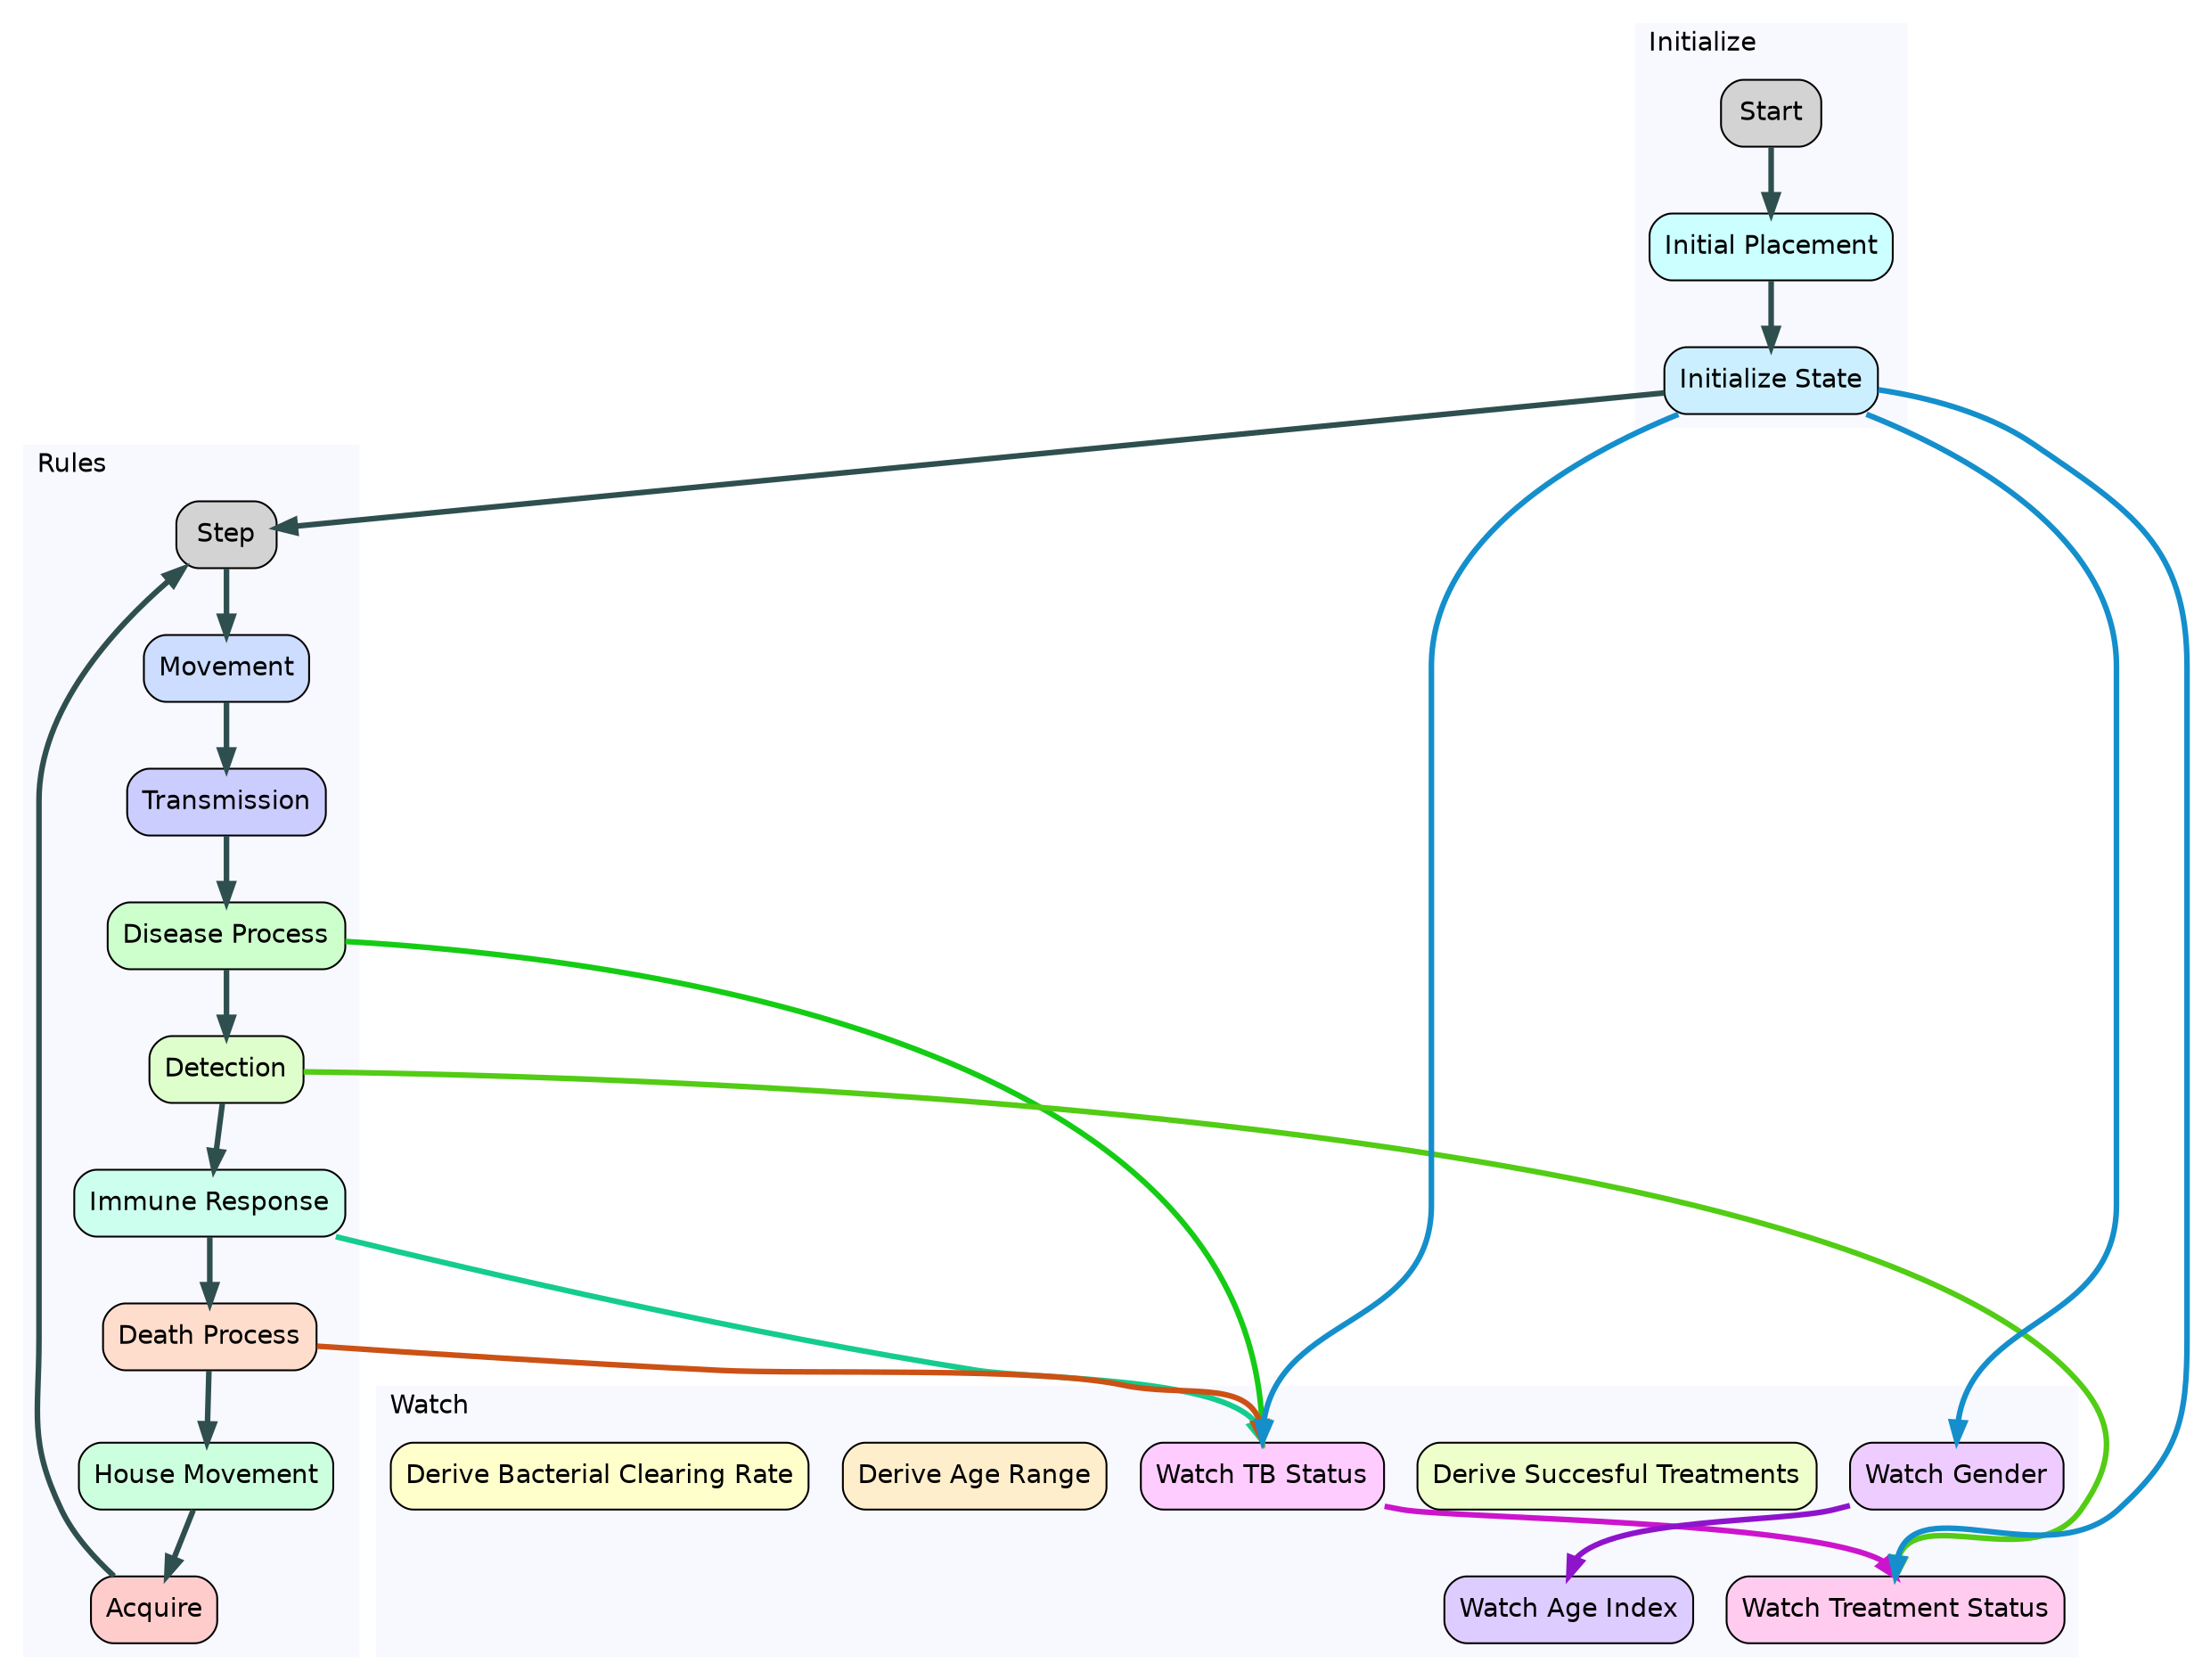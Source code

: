 digraph individual {
	compound=true;
	iteration [fontname=Helvetica,shape=box,fillcolor=lightgray,style="filled,rounded",label="Step"];
	start [fontname=Helvetica,shape=box,fillcolor=lightgray,style="filled,rounded",label="Start"];
	subgraph clusterWatch {
		label="Watch";
		fontname=Helvetica;
		style=filled;
		color=white;
		fillcolor=ghostwhite;
		labeljust=l;
		watchTBStatus [shape=box,style="rounded,filled",fontname=Helvetica,color=black,fillcolor="0.833, 0.2, 1.0",label="Watch TB Status",URL="individual_watchTBStatus.svg"];
		watchTBStatus ->  watchTreatmentStatus:n [color="0.833, 0.9 , 0.8",penwidth=3.0];
		watchTreatmentStatus [shape=box,style="rounded,filled",fontname=Helvetica,color=black,fillcolor="0.888, 0.2, 1.0",label="Watch Treatment Status",URL="individual_watchTreatmentStatus.svg"];
		deriveSuccesfulTreatments [shape=box,style="rounded,filled",fontname=Helvetica,color=black,fillcolor="0.222, 0.2, 1.0",label="Derive Succesful Treatments",URL="individual_deriveSuccesfulTreatments.svg"];
		watchGender [shape=box,style="rounded,filled",fontname=Helvetica,color=black,fillcolor="0.777, 0.2, 1.0",label="Watch Gender",URL="individual_watchGender.svg"];
		watchGender ->  watchAgeIndex:n [color="0.777, 0.9 , 0.8",penwidth=3.0];
		deriveAgeRange [shape=box,style="rounded,filled",fontname=Helvetica,color=black,fillcolor="0.111, 0.2, 1.0",label="Derive Age Range",URL="individual_deriveAgeRange.svg"];
		watchAgeIndex [shape=box,style="rounded,filled",fontname=Helvetica,color=black,fillcolor="0.722, 0.2, 1.0",label="Watch Age Index",URL="individual_watchAgeIndex.svg"];
		deriveBacterialClearingRate [shape=box,style="rounded,filled",fontname=Helvetica,color=black,fillcolor="0.166, 0.2, 1.0",label="Derive Bacterial Clearing Rate",URL="individual_deriveBacterialClearingRate.svg"];
	}
	subgraph clusterRule {
		label="Rules";
		fontname=Helvetica;
		style=filled;
		color=white;
		fillcolor=ghostwhite;
		labeljust=l;
		movement [shape=box,style="rounded,filled",fontname=Helvetica,color=black,fillcolor="0.611, 0.2, 1.0",label="Movement",URL="individual_movement.svg"];
		transmission [shape=box,style="rounded,filled",fontname=Helvetica,color=black,fillcolor="0.666, 0.2, 1.0",label="Transmission",URL="individual_transmission.svg"];
		diseaseProcess [shape=box,style="rounded,filled",fontname=Helvetica,color=black,fillcolor="0.333, 0.2, 1.0",label="Disease Process",URL="individual_diseaseProcess.svg"];
		diseaseProcess ->  watchTBStatus:n [color="0.333, 0.9 , 0.8",penwidth=3.0];
		detection [shape=box,style="rounded,filled",fontname=Helvetica,color=black,fillcolor="0.277, 0.2, 1.0",label="Detection",URL="individual_detection.svg"];
		detection ->  watchTreatmentStatus:n [color="0.277, 0.9 , 0.8",penwidth=3.0];
		immuneResponse [shape=box,style="rounded,filled",fontname=Helvetica,color=black,fillcolor="0.444, 0.2, 1.0",label="Immune Response",URL="individual_immuneResponse.svg"];
		immuneResponse ->  watchTBStatus:n [color="0.444, 0.9 , 0.8",penwidth=3.0];
		deathProcess [shape=box,style="rounded,filled",fontname=Helvetica,color=black,fillcolor="0.055, 0.2, 1.0",label="Death Process",URL="individual_deathProcess.svg"];
		deathProcess ->  watchTBStatus:n [color="0.055, 0.9 , 0.8",penwidth=3.0];
		houseMovement [shape=box,style="rounded,filled",fontname=Helvetica,color=black,fillcolor="0.388, 0.2, 1.0",label="House Movement",URL="individual_houseMovement.svg"];
		acquire [shape=box,style="rounded,filled",fontname=Helvetica,color=black,fillcolor="0.0, 0.2, 1.0",label="Acquire",URL="individual_acquire.svg"];
		iteration -> movement->transmission->diseaseProcess->detection->immuneResponse->deathProcess->houseMovement->acquire -> iteration [color=darkslategray,penwidth=3.0];
	}
	subgraph clusterInit {
		label="Initialize";
		fontname=Helvetica;
		style=filled;
		color=white;
		fillcolor=ghostwhite;
		labeljust=l;
		initialPlacement [shape=box,style="rounded,filled",fontname=Helvetica,color=black,fillcolor="0.5, 0.2, 1.0",label="Initial Placement",URL="individual_initialPlacement.svg"];
		initializeState [shape=box,style="rounded,filled",fontname=Helvetica,color=black,fillcolor="0.555, 0.2, 1.0",label="Initialize State",URL="individual_initializeState.svg"];
		initializeState ->  watchGender:n [color="0.555, 0.9 , 0.8",penwidth=3.0];
		initializeState ->  watchTreatmentStatus:n [color="0.555, 0.9 , 0.8",penwidth=3.0];
		initializeState ->  watchTBStatus:n [color="0.555, 0.9 , 0.8",penwidth=3.0];
		start -> initialPlacement->initializeState -> iteration [color=darkslategray,penwidth=3.0];
	}
}
